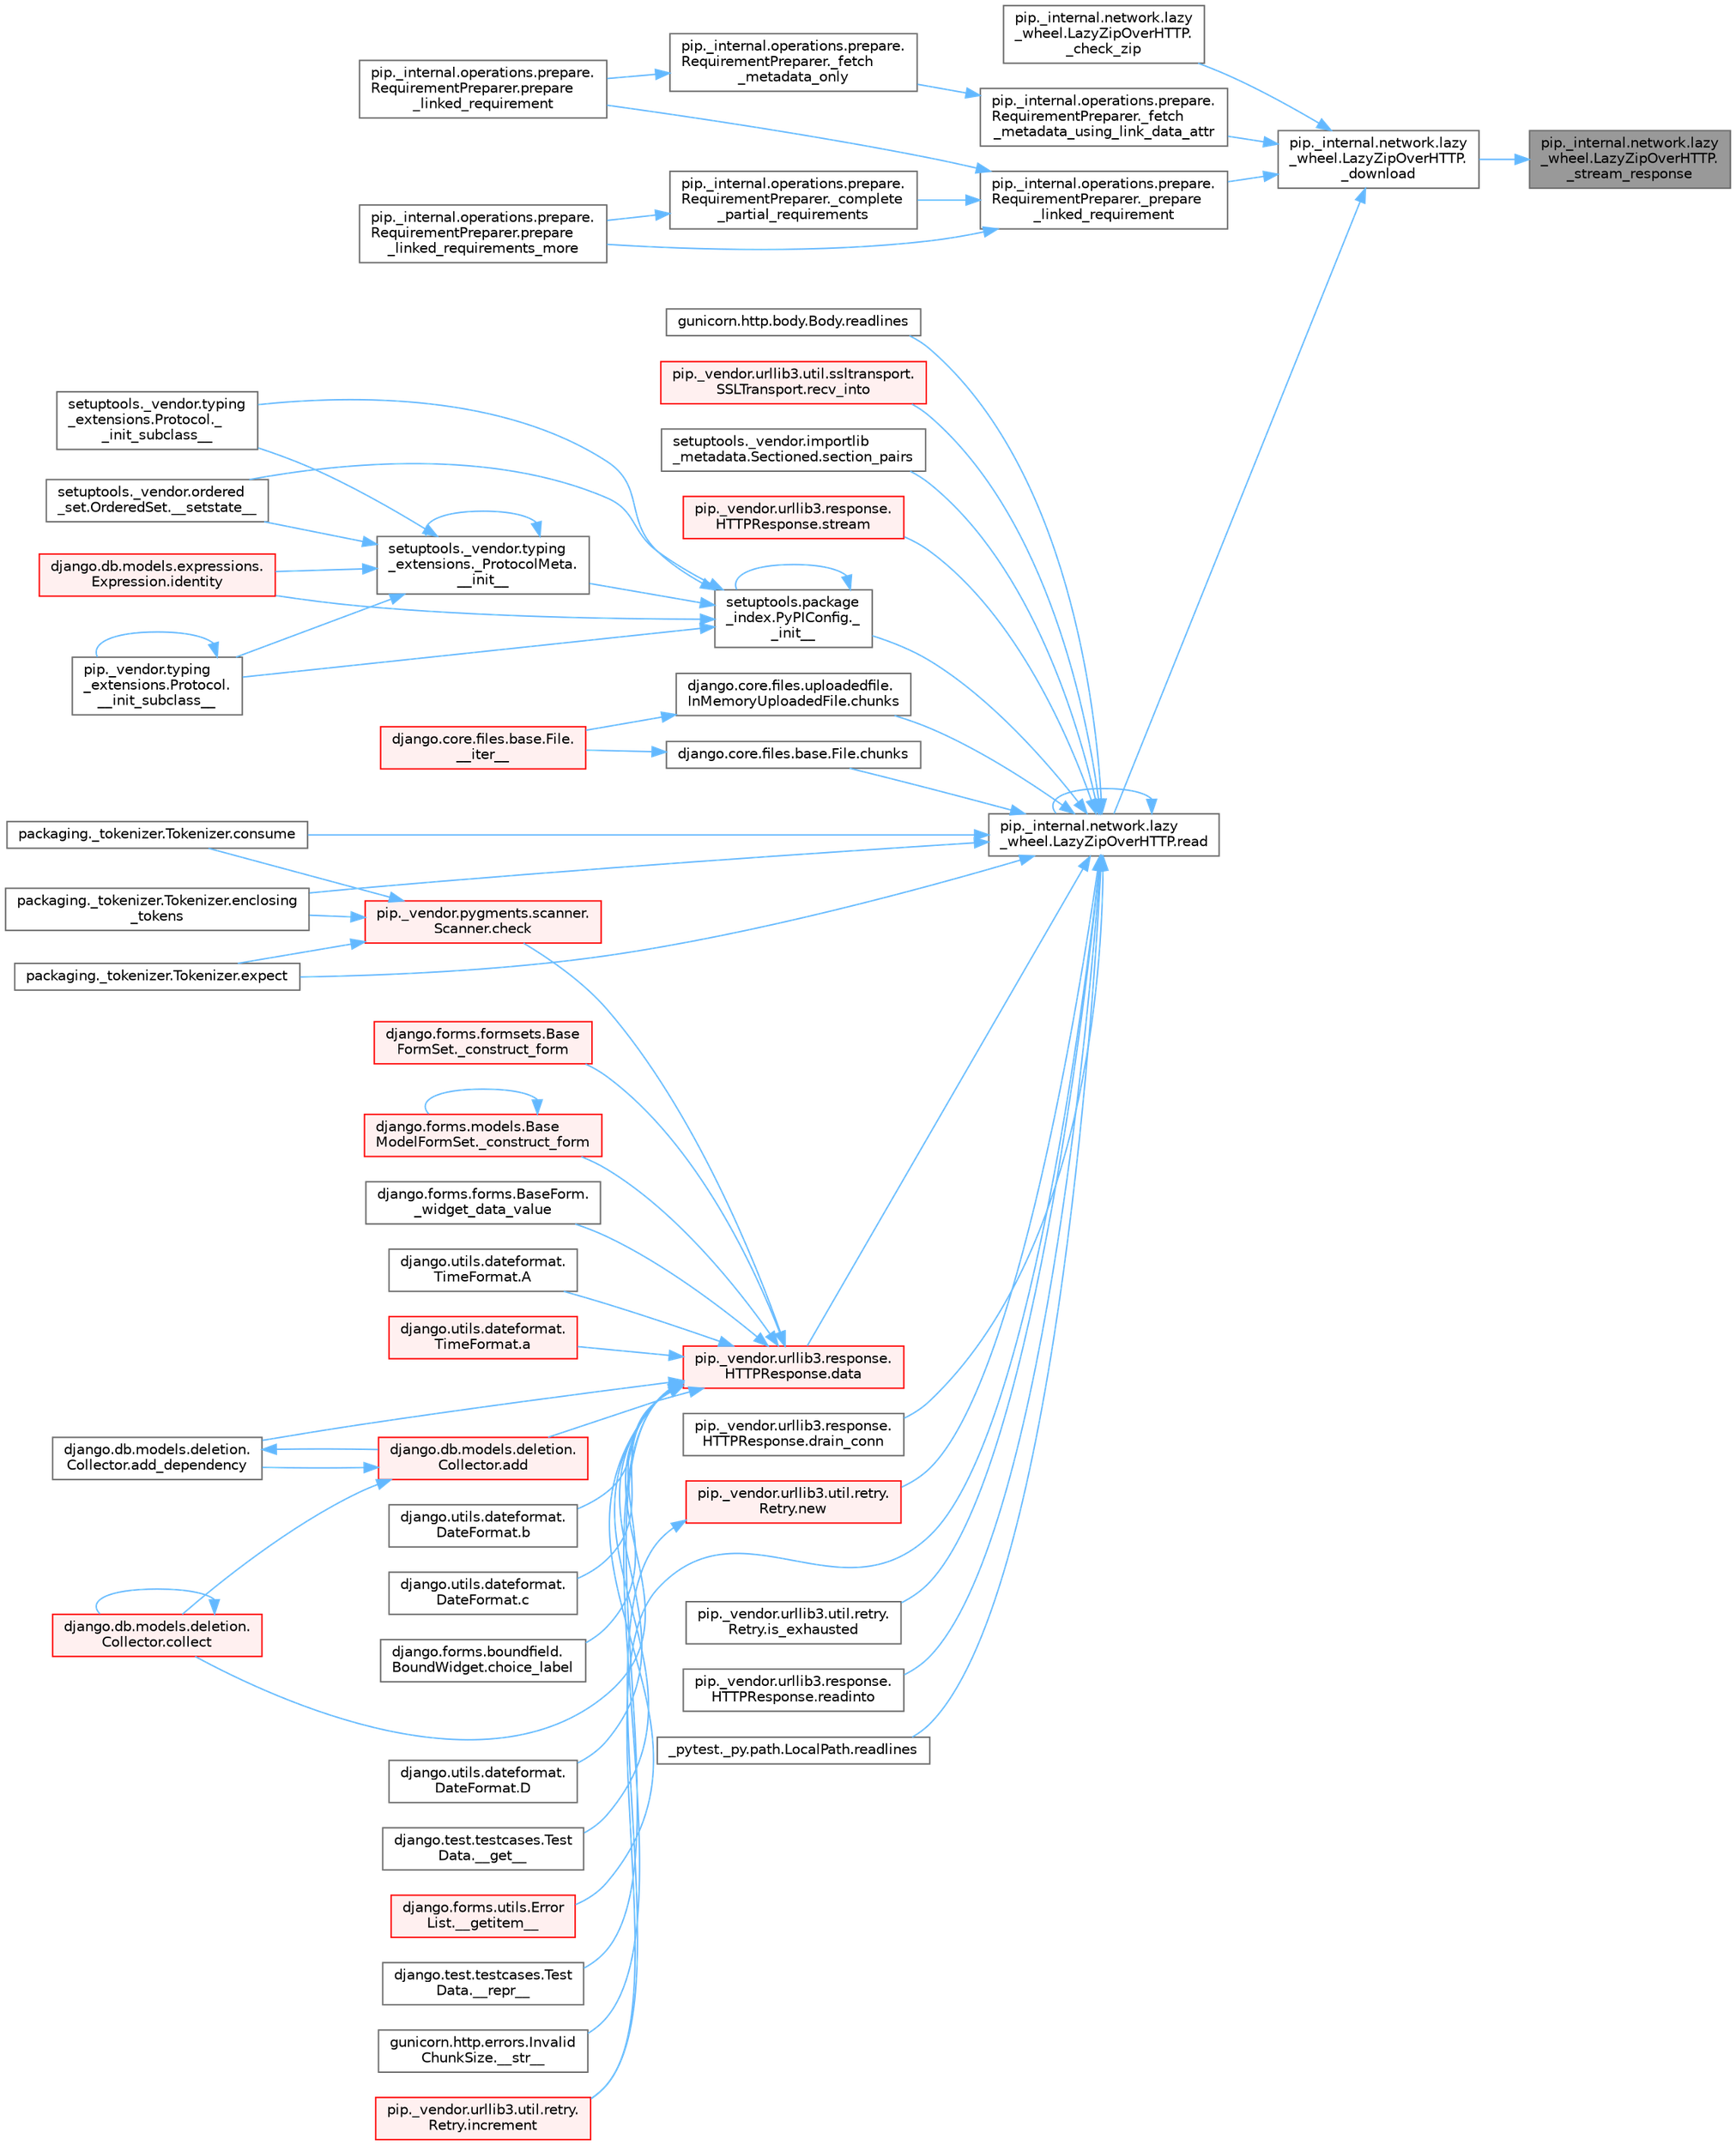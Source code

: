 digraph "pip._internal.network.lazy_wheel.LazyZipOverHTTP._stream_response"
{
 // LATEX_PDF_SIZE
  bgcolor="transparent";
  edge [fontname=Helvetica,fontsize=10,labelfontname=Helvetica,labelfontsize=10];
  node [fontname=Helvetica,fontsize=10,shape=box,height=0.2,width=0.4];
  rankdir="RL";
  Node1 [id="Node000001",label="pip._internal.network.lazy\l_wheel.LazyZipOverHTTP.\l_stream_response",height=0.2,width=0.4,color="gray40", fillcolor="grey60", style="filled", fontcolor="black",tooltip=" "];
  Node1 -> Node2 [id="edge1_Node000001_Node000002",dir="back",color="steelblue1",style="solid",tooltip=" "];
  Node2 [id="Node000002",label="pip._internal.network.lazy\l_wheel.LazyZipOverHTTP.\l_download",height=0.2,width=0.4,color="grey40", fillcolor="white", style="filled",URL="$classpip_1_1__internal_1_1network_1_1lazy__wheel_1_1_lazy_zip_over_h_t_t_p.html#ad2434541dbceb1d56f3982d08a80a3ad",tooltip=" "];
  Node2 -> Node3 [id="edge2_Node000002_Node000003",dir="back",color="steelblue1",style="solid",tooltip=" "];
  Node3 [id="Node000003",label="pip._internal.network.lazy\l_wheel.LazyZipOverHTTP.\l_check_zip",height=0.2,width=0.4,color="grey40", fillcolor="white", style="filled",URL="$classpip_1_1__internal_1_1network_1_1lazy__wheel_1_1_lazy_zip_over_h_t_t_p.html#a488556c04cae72e3be28c1c04bf96667",tooltip=" "];
  Node2 -> Node4 [id="edge3_Node000002_Node000004",dir="back",color="steelblue1",style="solid",tooltip=" "];
  Node4 [id="Node000004",label="pip._internal.operations.prepare.\lRequirementPreparer._fetch\l_metadata_using_link_data_attr",height=0.2,width=0.4,color="grey40", fillcolor="white", style="filled",URL="$classpip_1_1__internal_1_1operations_1_1prepare_1_1_requirement_preparer.html#ae92578e6f2df74e25027d8f7ff89c0ce",tooltip=" "];
  Node4 -> Node5 [id="edge4_Node000004_Node000005",dir="back",color="steelblue1",style="solid",tooltip=" "];
  Node5 [id="Node000005",label="pip._internal.operations.prepare.\lRequirementPreparer._fetch\l_metadata_only",height=0.2,width=0.4,color="grey40", fillcolor="white", style="filled",URL="$classpip_1_1__internal_1_1operations_1_1prepare_1_1_requirement_preparer.html#aefe70fa4da92eccfe798e4a0585ed68c",tooltip=" "];
  Node5 -> Node6 [id="edge5_Node000005_Node000006",dir="back",color="steelblue1",style="solid",tooltip=" "];
  Node6 [id="Node000006",label="pip._internal.operations.prepare.\lRequirementPreparer.prepare\l_linked_requirement",height=0.2,width=0.4,color="grey40", fillcolor="white", style="filled",URL="$classpip_1_1__internal_1_1operations_1_1prepare_1_1_requirement_preparer.html#a8d120986c2bd2e9690aeb865f508be91",tooltip=" "];
  Node2 -> Node7 [id="edge6_Node000002_Node000007",dir="back",color="steelblue1",style="solid",tooltip=" "];
  Node7 [id="Node000007",label="pip._internal.operations.prepare.\lRequirementPreparer._prepare\l_linked_requirement",height=0.2,width=0.4,color="grey40", fillcolor="white", style="filled",URL="$classpip_1_1__internal_1_1operations_1_1prepare_1_1_requirement_preparer.html#a1dd825f0089e12140b034ff21ef38093",tooltip=" "];
  Node7 -> Node8 [id="edge7_Node000007_Node000008",dir="back",color="steelblue1",style="solid",tooltip=" "];
  Node8 [id="Node000008",label="pip._internal.operations.prepare.\lRequirementPreparer._complete\l_partial_requirements",height=0.2,width=0.4,color="grey40", fillcolor="white", style="filled",URL="$classpip_1_1__internal_1_1operations_1_1prepare_1_1_requirement_preparer.html#aab622d384cbec0045f3f25f5d9a38c47",tooltip=" "];
  Node8 -> Node9 [id="edge8_Node000008_Node000009",dir="back",color="steelblue1",style="solid",tooltip=" "];
  Node9 [id="Node000009",label="pip._internal.operations.prepare.\lRequirementPreparer.prepare\l_linked_requirements_more",height=0.2,width=0.4,color="grey40", fillcolor="white", style="filled",URL="$classpip_1_1__internal_1_1operations_1_1prepare_1_1_requirement_preparer.html#a396b18550205e1d5051fe34409545674",tooltip=" "];
  Node7 -> Node6 [id="edge9_Node000007_Node000006",dir="back",color="steelblue1",style="solid",tooltip=" "];
  Node7 -> Node9 [id="edge10_Node000007_Node000009",dir="back",color="steelblue1",style="solid",tooltip=" "];
  Node2 -> Node10 [id="edge11_Node000002_Node000010",dir="back",color="steelblue1",style="solid",tooltip=" "];
  Node10 [id="Node000010",label="pip._internal.network.lazy\l_wheel.LazyZipOverHTTP.read",height=0.2,width=0.4,color="grey40", fillcolor="white", style="filled",URL="$classpip_1_1__internal_1_1network_1_1lazy__wheel_1_1_lazy_zip_over_h_t_t_p.html#adb8837e292941df2568b4de4082ecf19",tooltip=" "];
  Node10 -> Node11 [id="edge12_Node000010_Node000011",dir="back",color="steelblue1",style="solid",tooltip=" "];
  Node11 [id="Node000011",label="setuptools.package\l_index.PyPIConfig._\l_init__",height=0.2,width=0.4,color="grey40", fillcolor="white", style="filled",URL="$classsetuptools_1_1package__index_1_1_py_p_i_config.html#aaaf43ad63ae6fe8ffed0e48774e437b6",tooltip=" "];
  Node11 -> Node12 [id="edge13_Node000011_Node000012",dir="back",color="steelblue1",style="solid",tooltip=" "];
  Node12 [id="Node000012",label="setuptools._vendor.typing\l_extensions._ProtocolMeta.\l__init__",height=0.2,width=0.4,color="grey40", fillcolor="white", style="filled",URL="$classsetuptools_1_1__vendor_1_1typing__extensions_1_1___protocol_meta.html#a7bbaff8ac6d19534b46bca363ee0b43a",tooltip=" "];
  Node12 -> Node12 [id="edge14_Node000012_Node000012",dir="back",color="steelblue1",style="solid",tooltip=" "];
  Node12 -> Node13 [id="edge15_Node000012_Node000013",dir="back",color="steelblue1",style="solid",tooltip=" "];
  Node13 [id="Node000013",label="pip._vendor.typing\l_extensions.Protocol.\l__init_subclass__",height=0.2,width=0.4,color="grey40", fillcolor="white", style="filled",URL="$classpip_1_1__vendor_1_1typing__extensions_1_1_protocol.html#a2916efc86cebb8aba6deb7fd30b33988",tooltip=" "];
  Node13 -> Node13 [id="edge16_Node000013_Node000013",dir="back",color="steelblue1",style="solid",tooltip=" "];
  Node12 -> Node14 [id="edge17_Node000012_Node000014",dir="back",color="steelblue1",style="solid",tooltip=" "];
  Node14 [id="Node000014",label="setuptools._vendor.typing\l_extensions.Protocol._\l_init_subclass__",height=0.2,width=0.4,color="grey40", fillcolor="white", style="filled",URL="$classsetuptools_1_1__vendor_1_1typing__extensions_1_1_protocol.html#ac6cbebc092a4724ab3704c5334059874",tooltip=" "];
  Node12 -> Node15 [id="edge18_Node000012_Node000015",dir="back",color="steelblue1",style="solid",tooltip=" "];
  Node15 [id="Node000015",label="setuptools._vendor.ordered\l_set.OrderedSet.__setstate__",height=0.2,width=0.4,color="grey40", fillcolor="white", style="filled",URL="$classsetuptools_1_1__vendor_1_1ordered__set_1_1_ordered_set.html#aa7f7de9d987829525d06db565fe1b4a1",tooltip=" "];
  Node12 -> Node16 [id="edge19_Node000012_Node000016",dir="back",color="steelblue1",style="solid",tooltip=" "];
  Node16 [id="Node000016",label="django.db.models.expressions.\lExpression.identity",height=0.2,width=0.4,color="red", fillcolor="#FFF0F0", style="filled",URL="$classdjango_1_1db_1_1models_1_1expressions_1_1_expression.html#a10048810b5eb8641acf3bc150731b925",tooltip=" "];
  Node11 -> Node11 [id="edge20_Node000011_Node000011",dir="back",color="steelblue1",style="solid",tooltip=" "];
  Node11 -> Node13 [id="edge21_Node000011_Node000013",dir="back",color="steelblue1",style="solid",tooltip=" "];
  Node11 -> Node14 [id="edge22_Node000011_Node000014",dir="back",color="steelblue1",style="solid",tooltip=" "];
  Node11 -> Node15 [id="edge23_Node000011_Node000015",dir="back",color="steelblue1",style="solid",tooltip=" "];
  Node11 -> Node16 [id="edge24_Node000011_Node000016",dir="back",color="steelblue1",style="solid",tooltip=" "];
  Node10 -> Node43 [id="edge25_Node000010_Node000043",dir="back",color="steelblue1",style="solid",tooltip=" "];
  Node43 [id="Node000043",label="django.core.files.base.File.chunks",height=0.2,width=0.4,color="grey40", fillcolor="white", style="filled",URL="$classdjango_1_1core_1_1files_1_1base_1_1_file.html#ad17ccdad55ee2a18e7b9e3911ee8ebcb",tooltip=" "];
  Node43 -> Node44 [id="edge26_Node000043_Node000044",dir="back",color="steelblue1",style="solid",tooltip=" "];
  Node44 [id="Node000044",label="django.core.files.base.File.\l__iter__",height=0.2,width=0.4,color="red", fillcolor="#FFF0F0", style="filled",URL="$classdjango_1_1core_1_1files_1_1base_1_1_file.html#a94e9f6e2b4daf2db37d08c11ec8a4a7e",tooltip=" "];
  Node10 -> Node47 [id="edge27_Node000010_Node000047",dir="back",color="steelblue1",style="solid",tooltip=" "];
  Node47 [id="Node000047",label="django.core.files.uploadedfile.\lInMemoryUploadedFile.chunks",height=0.2,width=0.4,color="grey40", fillcolor="white", style="filled",URL="$classdjango_1_1core_1_1files_1_1uploadedfile_1_1_in_memory_uploaded_file.html#adc0e015945bc5d33673ec1d0f2b73074",tooltip=" "];
  Node47 -> Node44 [id="edge28_Node000047_Node000044",dir="back",color="steelblue1",style="solid",tooltip=" "];
  Node10 -> Node48 [id="edge29_Node000010_Node000048",dir="back",color="steelblue1",style="solid",tooltip=" "];
  Node48 [id="Node000048",label="packaging._tokenizer.Tokenizer.consume",height=0.2,width=0.4,color="grey40", fillcolor="white", style="filled",URL="$classpackaging_1_1__tokenizer_1_1_tokenizer.html#aff74eaccaae690982aaaba5cb9a4d051",tooltip=" "];
  Node10 -> Node49 [id="edge30_Node000010_Node000049",dir="back",color="steelblue1",style="solid",tooltip=" "];
  Node49 [id="Node000049",label="pip._vendor.urllib3.response.\lHTTPResponse.data",height=0.2,width=0.4,color="red", fillcolor="#FFF0F0", style="filled",URL="$classpip_1_1__vendor_1_1urllib3_1_1response_1_1_h_t_t_p_response.html#abf3c538704803faf453331b0031f3bdd",tooltip=" "];
  Node49 -> Node50 [id="edge31_Node000049_Node000050",dir="back",color="steelblue1",style="solid",tooltip=" "];
  Node50 [id="Node000050",label="django.test.testcases.Test\lData.__get__",height=0.2,width=0.4,color="grey40", fillcolor="white", style="filled",URL="$classdjango_1_1test_1_1testcases_1_1_test_data.html#a6b90c1a9262cf266d34b5e5faa257454",tooltip=" "];
  Node49 -> Node51 [id="edge32_Node000049_Node000051",dir="back",color="steelblue1",style="solid",tooltip=" "];
  Node51 [id="Node000051",label="django.forms.utils.Error\lList.__getitem__",height=0.2,width=0.4,color="red", fillcolor="#FFF0F0", style="filled",URL="$classdjango_1_1forms_1_1utils_1_1_error_list.html#a2e2a77de3202d50ed650ac677fc03b24",tooltip=" "];
  Node49 -> Node112 [id="edge33_Node000049_Node000112",dir="back",color="steelblue1",style="solid",tooltip=" "];
  Node112 [id="Node000112",label="django.test.testcases.Test\lData.__repr__",height=0.2,width=0.4,color="grey40", fillcolor="white", style="filled",URL="$classdjango_1_1test_1_1testcases_1_1_test_data.html#afdff675b2003e7c32b6eccee739f936d",tooltip=" "];
  Node49 -> Node113 [id="edge34_Node000049_Node000113",dir="back",color="steelblue1",style="solid",tooltip=" "];
  Node113 [id="Node000113",label="gunicorn.http.errors.Invalid\lChunkSize.__str__",height=0.2,width=0.4,color="grey40", fillcolor="white", style="filled",URL="$classgunicorn_1_1http_1_1errors_1_1_invalid_chunk_size.html#ad3e2302a318e7c6532a3845dd0d9ab08",tooltip=" "];
  Node49 -> Node114 [id="edge35_Node000049_Node000114",dir="back",color="steelblue1",style="solid",tooltip=" "];
  Node114 [id="Node000114",label="django.forms.formsets.Base\lFormSet._construct_form",height=0.2,width=0.4,color="red", fillcolor="#FFF0F0", style="filled",URL="$classdjango_1_1forms_1_1formsets_1_1_base_form_set.html#a4a92b0779a5f5964325e73f9c8521fe8",tooltip=" "];
  Node49 -> Node1883 [id="edge36_Node000049_Node001883",dir="back",color="steelblue1",style="solid",tooltip=" "];
  Node1883 [id="Node001883",label="django.forms.models.Base\lModelFormSet._construct_form",height=0.2,width=0.4,color="red", fillcolor="#FFF0F0", style="filled",URL="$classdjango_1_1forms_1_1models_1_1_base_model_form_set.html#a2318f52c4f2963f7674c8e15e2f3c324",tooltip=" "];
  Node1883 -> Node1883 [id="edge37_Node001883_Node001883",dir="back",color="steelblue1",style="solid",tooltip=" "];
  Node49 -> Node671 [id="edge38_Node000049_Node000671",dir="back",color="steelblue1",style="solid",tooltip=" "];
  Node671 [id="Node000671",label="django.forms.forms.BaseForm.\l_widget_data_value",height=0.2,width=0.4,color="grey40", fillcolor="white", style="filled",URL="$classdjango_1_1forms_1_1forms_1_1_base_form.html#a237e69a267c76deaa1f2bb226b221391",tooltip=" "];
  Node49 -> Node2529 [id="edge39_Node000049_Node002529",dir="back",color="steelblue1",style="solid",tooltip=" "];
  Node2529 [id="Node002529",label="django.utils.dateformat.\lTimeFormat.A",height=0.2,width=0.4,color="grey40", fillcolor="white", style="filled",URL="$classdjango_1_1utils_1_1dateformat_1_1_time_format.html#a898c46892be32ae0b87cb43c4fae59be",tooltip=" "];
  Node49 -> Node2530 [id="edge40_Node000049_Node002530",dir="back",color="steelblue1",style="solid",tooltip=" "];
  Node2530 [id="Node002530",label="django.utils.dateformat.\lTimeFormat.a",height=0.2,width=0.4,color="red", fillcolor="#FFF0F0", style="filled",URL="$classdjango_1_1utils_1_1dateformat_1_1_time_format.html#a409404e03f8dee0ca4d78182bf1e0deb",tooltip=" "];
  Node49 -> Node2532 [id="edge41_Node000049_Node002532",dir="back",color="steelblue1",style="solid",tooltip=" "];
  Node2532 [id="Node002532",label="django.db.models.deletion.\lCollector.add",height=0.2,width=0.4,color="red", fillcolor="#FFF0F0", style="filled",URL="$classdjango_1_1db_1_1models_1_1deletion_1_1_collector.html#a92a25e9aef2930eb72e650f4e05abd18",tooltip=" "];
  Node2532 -> Node2533 [id="edge42_Node002532_Node002533",dir="back",color="steelblue1",style="solid",tooltip=" "];
  Node2533 [id="Node002533",label="django.db.models.deletion.\lCollector.add_dependency",height=0.2,width=0.4,color="grey40", fillcolor="white", style="filled",URL="$classdjango_1_1db_1_1models_1_1deletion_1_1_collector.html#a574d0f3a7a5934549fdb9a7db96db1ef",tooltip=" "];
  Node2533 -> Node2532 [id="edge43_Node002533_Node002532",dir="back",color="steelblue1",style="solid",tooltip=" "];
  Node2532 -> Node182 [id="edge44_Node002532_Node000182",dir="back",color="steelblue1",style="solid",tooltip=" "];
  Node182 [id="Node000182",label="django.db.models.deletion.\lCollector.collect",height=0.2,width=0.4,color="red", fillcolor="#FFF0F0", style="filled",URL="$classdjango_1_1db_1_1models_1_1deletion_1_1_collector.html#ae6d2a061dcb129755a51ced6ab45edad",tooltip=" "];
  Node182 -> Node182 [id="edge45_Node000182_Node000182",dir="back",color="steelblue1",style="solid",tooltip=" "];
  Node49 -> Node2533 [id="edge46_Node000049_Node002533",dir="back",color="steelblue1",style="solid",tooltip=" "];
  Node49 -> Node2535 [id="edge47_Node000049_Node002535",dir="back",color="steelblue1",style="solid",tooltip=" "];
  Node2535 [id="Node002535",label="django.utils.dateformat.\lDateFormat.b",height=0.2,width=0.4,color="grey40", fillcolor="white", style="filled",URL="$classdjango_1_1utils_1_1dateformat_1_1_date_format.html#a8633e29d9a65ad9829e32de99d9fcd34",tooltip=" "];
  Node49 -> Node2536 [id="edge48_Node000049_Node002536",dir="back",color="steelblue1",style="solid",tooltip=" "];
  Node2536 [id="Node002536",label="django.utils.dateformat.\lDateFormat.c",height=0.2,width=0.4,color="grey40", fillcolor="white", style="filled",URL="$classdjango_1_1utils_1_1dateformat_1_1_date_format.html#ad2ca67d40b05e991817ddd607214eae0",tooltip=" "];
  Node49 -> Node2537 [id="edge49_Node000049_Node002537",dir="back",color="steelblue1",style="solid",tooltip=" "];
  Node2537 [id="Node002537",label="pip._vendor.pygments.scanner.\lScanner.check",height=0.2,width=0.4,color="red", fillcolor="#FFF0F0", style="filled",URL="$classpip_1_1__vendor_1_1pygments_1_1scanner_1_1_scanner.html#a40f26bfe3c57607db66676e8a797a62b",tooltip=" "];
  Node2537 -> Node48 [id="edge50_Node002537_Node000048",dir="back",color="steelblue1",style="solid",tooltip=" "];
  Node2537 -> Node752 [id="edge51_Node002537_Node000752",dir="back",color="steelblue1",style="solid",tooltip=" "];
  Node752 [id="Node000752",label="packaging._tokenizer.Tokenizer.enclosing\l_tokens",height=0.2,width=0.4,color="grey40", fillcolor="white", style="filled",URL="$classpackaging_1_1__tokenizer_1_1_tokenizer.html#a27f8cfa7a5ed91e0cba1923b9b18da3d",tooltip=" "];
  Node2537 -> Node753 [id="edge52_Node002537_Node000753",dir="back",color="steelblue1",style="solid",tooltip=" "];
  Node753 [id="Node000753",label="packaging._tokenizer.Tokenizer.expect",height=0.2,width=0.4,color="grey40", fillcolor="white", style="filled",URL="$classpackaging_1_1__tokenizer_1_1_tokenizer.html#a151b21b99f387eddd422cd0dcf2064dd",tooltip=" "];
  Node49 -> Node2538 [id="edge53_Node000049_Node002538",dir="back",color="steelblue1",style="solid",tooltip=" "];
  Node2538 [id="Node002538",label="django.forms.boundfield.\lBoundWidget.choice_label",height=0.2,width=0.4,color="grey40", fillcolor="white", style="filled",URL="$classdjango_1_1forms_1_1boundfield_1_1_bound_widget.html#a3aec5525486682881c34e1a1ba2a05de",tooltip=" "];
  Node49 -> Node182 [id="edge54_Node000049_Node000182",dir="back",color="steelblue1",style="solid",tooltip=" "];
  Node49 -> Node2539 [id="edge55_Node000049_Node002539",dir="back",color="steelblue1",style="solid",tooltip=" "];
  Node2539 [id="Node002539",label="django.utils.dateformat.\lDateFormat.D",height=0.2,width=0.4,color="grey40", fillcolor="white", style="filled",URL="$classdjango_1_1utils_1_1dateformat_1_1_date_format.html#a002850f733cf8c0a562121f6e228aeb3",tooltip=" "];
  Node10 -> Node751 [id="edge56_Node000010_Node000751",dir="back",color="steelblue1",style="solid",tooltip=" "];
  Node751 [id="Node000751",label="pip._vendor.urllib3.response.\lHTTPResponse.drain_conn",height=0.2,width=0.4,color="grey40", fillcolor="white", style="filled",URL="$classpip_1_1__vendor_1_1urllib3_1_1response_1_1_h_t_t_p_response.html#ad5ca98b71fbb5094f5db062b07b26eb1",tooltip=" "];
  Node10 -> Node752 [id="edge57_Node000010_Node000752",dir="back",color="steelblue1",style="solid",tooltip=" "];
  Node10 -> Node753 [id="edge58_Node000010_Node000753",dir="back",color="steelblue1",style="solid",tooltip=" "];
  Node10 -> Node473 [id="edge59_Node000010_Node000473",dir="back",color="steelblue1",style="solid",tooltip=" "];
  Node473 [id="Node000473",label="pip._vendor.urllib3.util.retry.\lRetry.increment",height=0.2,width=0.4,color="red", fillcolor="#FFF0F0", style="filled",URL="$classpip_1_1__vendor_1_1urllib3_1_1util_1_1retry_1_1_retry.html#a88dd993ccb2ef4b2bfa9ad0571374b12",tooltip=" "];
  Node10 -> Node754 [id="edge60_Node000010_Node000754",dir="back",color="steelblue1",style="solid",tooltip=" "];
  Node754 [id="Node000754",label="pip._vendor.urllib3.util.retry.\lRetry.is_exhausted",height=0.2,width=0.4,color="grey40", fillcolor="white", style="filled",URL="$classpip_1_1__vendor_1_1urllib3_1_1util_1_1retry_1_1_retry.html#ad8d42bd72e35f497daf9a0359560969d",tooltip=" "];
  Node10 -> Node755 [id="edge61_Node000010_Node000755",dir="back",color="steelblue1",style="solid",tooltip=" "];
  Node755 [id="Node000755",label="pip._vendor.urllib3.util.retry.\lRetry.new",height=0.2,width=0.4,color="red", fillcolor="#FFF0F0", style="filled",URL="$classpip_1_1__vendor_1_1urllib3_1_1util_1_1retry_1_1_retry.html#ab806585412b9d9b3c0d882fb4bd8d3c0",tooltip=" "];
  Node755 -> Node473 [id="edge62_Node000755_Node000473",dir="back",color="steelblue1",style="solid",tooltip=" "];
  Node10 -> Node10 [id="edge63_Node000010_Node000010",dir="back",color="steelblue1",style="solid",tooltip=" "];
  Node10 -> Node784 [id="edge64_Node000010_Node000784",dir="back",color="steelblue1",style="solid",tooltip=" "];
  Node784 [id="Node000784",label="pip._vendor.urllib3.response.\lHTTPResponse.readinto",height=0.2,width=0.4,color="grey40", fillcolor="white", style="filled",URL="$classpip_1_1__vendor_1_1urllib3_1_1response_1_1_h_t_t_p_response.html#a0988b6687696efed2e04f897eab47ac4",tooltip=" "];
  Node10 -> Node785 [id="edge65_Node000010_Node000785",dir="back",color="steelblue1",style="solid",tooltip=" "];
  Node785 [id="Node000785",label="_pytest._py.path.LocalPath.readlines",height=0.2,width=0.4,color="grey40", fillcolor="white", style="filled",URL="$class__pytest_1_1__py_1_1path_1_1_local_path.html#ab4ae86092b85919c6d43e793d049c3b3",tooltip=" "];
  Node10 -> Node786 [id="edge66_Node000010_Node000786",dir="back",color="steelblue1",style="solid",tooltip=" "];
  Node786 [id="Node000786",label="gunicorn.http.body.Body.readlines",height=0.2,width=0.4,color="grey40", fillcolor="white", style="filled",URL="$classgunicorn_1_1http_1_1body_1_1_body.html#adfec992d9fa8fbca15e35ea1ad4fae63",tooltip=" "];
  Node10 -> Node787 [id="edge67_Node000010_Node000787",dir="back",color="steelblue1",style="solid",tooltip=" "];
  Node787 [id="Node000787",label="pip._vendor.urllib3.util.ssltransport.\lSSLTransport.recv_into",height=0.2,width=0.4,color="red", fillcolor="#FFF0F0", style="filled",URL="$classpip_1_1__vendor_1_1urllib3_1_1util_1_1ssltransport_1_1_s_s_l_transport.html#a9d8da497d2fe869c1f3f9ad1de30fd0c",tooltip=" "];
  Node10 -> Node788 [id="edge68_Node000010_Node000788",dir="back",color="steelblue1",style="solid",tooltip=" "];
  Node788 [id="Node000788",label="setuptools._vendor.importlib\l_metadata.Sectioned.section_pairs",height=0.2,width=0.4,color="grey40", fillcolor="white", style="filled",URL="$classsetuptools_1_1__vendor_1_1importlib__metadata_1_1_sectioned.html#a1a649cd858c63bbcb2016883995ae6a7",tooltip=" "];
  Node10 -> Node193 [id="edge69_Node000010_Node000193",dir="back",color="steelblue1",style="solid",tooltip=" "];
  Node193 [id="Node000193",label="pip._vendor.urllib3.response.\lHTTPResponse.stream",height=0.2,width=0.4,color="red", fillcolor="#FFF0F0", style="filled",URL="$classpip_1_1__vendor_1_1urllib3_1_1response_1_1_h_t_t_p_response.html#a8d802b25f09dd341838a1d631ffc4f62",tooltip=" "];
}
